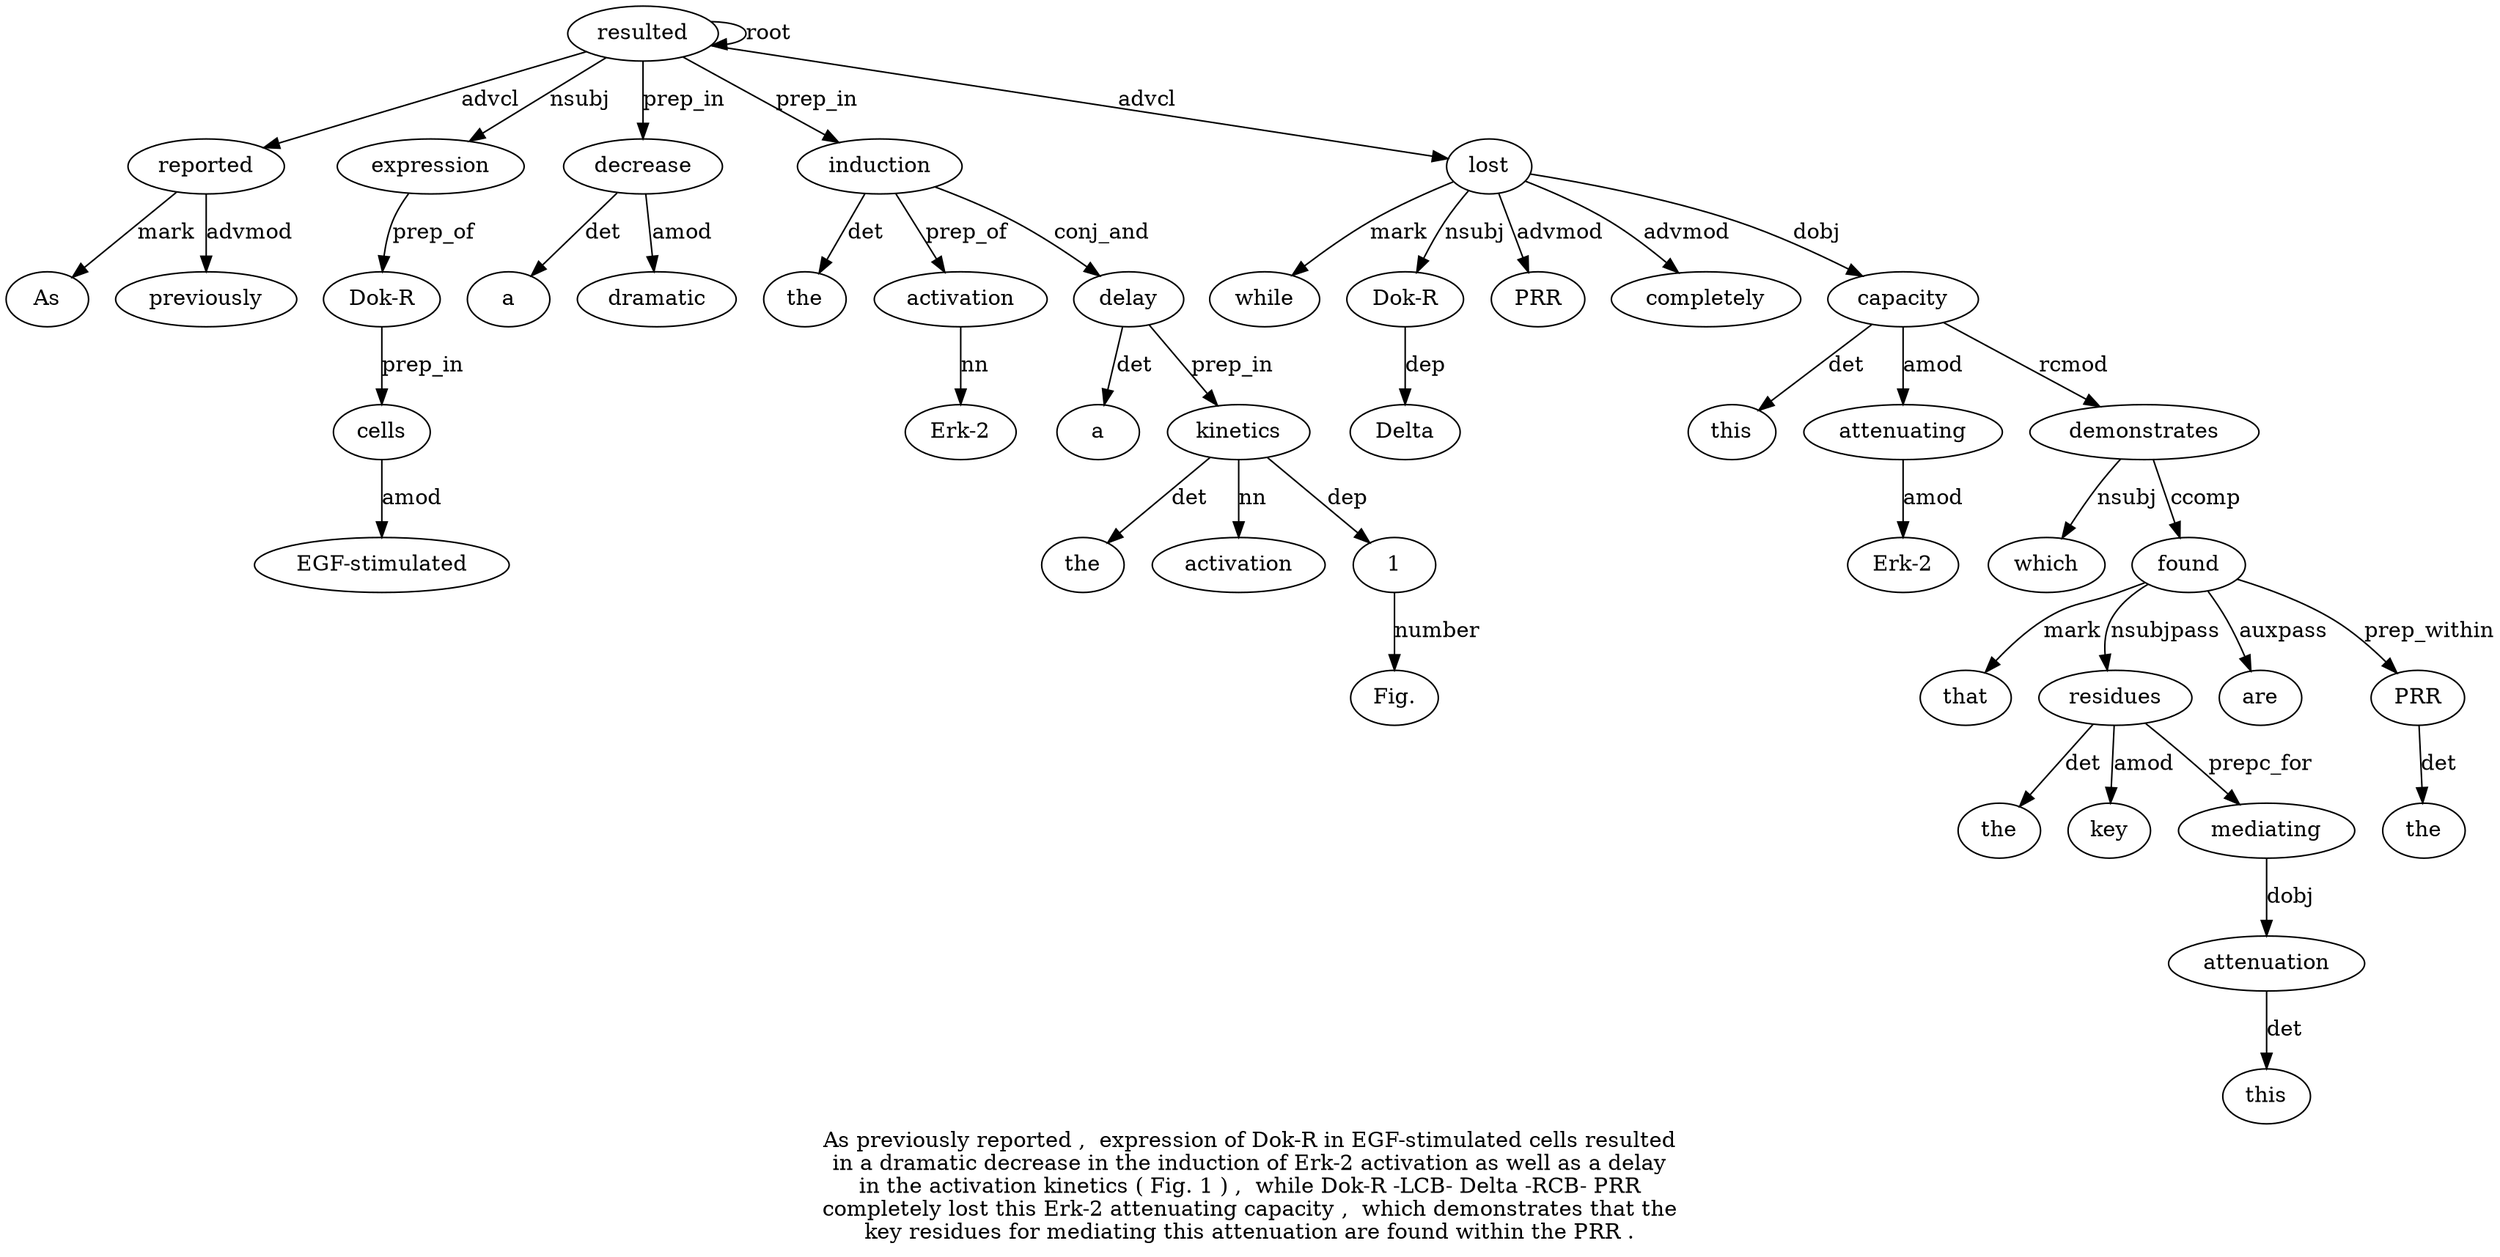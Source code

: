 digraph "As previously reported ,  expression of Dok-R in EGF-stimulated cells resulted in a dramatic decrease in the induction of Erk-2 activation as well as a delay in the activation kinetics ( Fig. 1 ) ,  while Dok-R -LCB- Delta -RCB- PRR completely lost this Erk-2 attenuating capacity ,  which demonstrates that the key residues for mediating this attenuation are found within the PRR ." {
label="As previously reported ,  expression of Dok-R in EGF-stimulated cells resulted
in a dramatic decrease in the induction of Erk-2 activation as well as a delay
in the activation kinetics ( Fig. 1 ) ,  while Dok-R -LCB- Delta -RCB- PRR
completely lost this Erk-2 attenuating capacity ,  which demonstrates that the
key residues for mediating this attenuation are found within the PRR .";
reported3 [style=filled, fillcolor=white, label=reported];
As1 [style=filled, fillcolor=white, label=As];
reported3 -> As1  [label=mark];
previously2 [style=filled, fillcolor=white, label=previously];
reported3 -> previously2  [label=advmod];
resulted11 [style=filled, fillcolor=white, label=resulted];
resulted11 -> reported3  [label=advcl];
expression5 [style=filled, fillcolor=white, label=expression];
resulted11 -> expression5  [label=nsubj];
"Dok-R7" [style=filled, fillcolor=white, label="Dok-R"];
expression5 -> "Dok-R7"  [label=prep_of];
cells10 [style=filled, fillcolor=white, label=cells];
"EGF-stimulated9" [style=filled, fillcolor=white, label="EGF-stimulated"];
cells10 -> "EGF-stimulated9"  [label=amod];
"Dok-R7" -> cells10  [label=prep_in];
resulted11 -> resulted11  [label=root];
decrease15 [style=filled, fillcolor=white, label=decrease];
a13 [style=filled, fillcolor=white, label=a];
decrease15 -> a13  [label=det];
dramatic14 [style=filled, fillcolor=white, label=dramatic];
decrease15 -> dramatic14  [label=amod];
resulted11 -> decrease15  [label=prep_in];
induction18 [style=filled, fillcolor=white, label=induction];
the17 [style=filled, fillcolor=white, label=the];
induction18 -> the17  [label=det];
resulted11 -> induction18  [label=prep_in];
activation21 [style=filled, fillcolor=white, label=activation];
"Erk-20" [style=filled, fillcolor=white, label="Erk-2"];
activation21 -> "Erk-20"  [label=nn];
induction18 -> activation21  [label=prep_of];
delay26 [style=filled, fillcolor=white, label=delay];
a25 [style=filled, fillcolor=white, label=a];
delay26 -> a25  [label=det];
induction18 -> delay26  [label=conj_and];
kinetics30 [style=filled, fillcolor=white, label=kinetics];
the28 [style=filled, fillcolor=white, label=the];
kinetics30 -> the28  [label=det];
activation29 [style=filled, fillcolor=white, label=activation];
kinetics30 -> activation29  [label=nn];
delay26 -> kinetics30  [label=prep_in];
133 [style=filled, fillcolor=white, label=1];
"Fig.32" [style=filled, fillcolor=white, label="Fig."];
133 -> "Fig.32"  [label=number];
kinetics30 -> 133  [label=dep];
lost43 [style=filled, fillcolor=white, label=lost];
while36 [style=filled, fillcolor=white, label=while];
lost43 -> while36  [label=mark];
"Dok-R37" [style=filled, fillcolor=white, label="Dok-R"];
lost43 -> "Dok-R37"  [label=nsubj];
Delta39 [style=filled, fillcolor=white, label=Delta];
"Dok-R37" -> Delta39  [label=dep];
PRR41 [style=filled, fillcolor=white, label=PRR];
lost43 -> PRR41  [label=advmod];
completely42 [style=filled, fillcolor=white, label=completely];
lost43 -> completely42  [label=advmod];
resulted11 -> lost43  [label=advcl];
capacity47 [style=filled, fillcolor=white, label=capacity];
this44 [style=filled, fillcolor=white, label=this];
capacity47 -> this44  [label=det];
attenuating46 [style=filled, fillcolor=white, label=attenuating];
"Erk-245" [style=filled, fillcolor=white, label="Erk-2"];
attenuating46 -> "Erk-245"  [label=amod];
capacity47 -> attenuating46  [label=amod];
lost43 -> capacity47  [label=dobj];
demonstrates50 [style=filled, fillcolor=white, label=demonstrates];
which49 [style=filled, fillcolor=white, label=which];
demonstrates50 -> which49  [label=nsubj];
capacity47 -> demonstrates50  [label=rcmod];
found60 [style=filled, fillcolor=white, label=found];
that51 [style=filled, fillcolor=white, label=that];
found60 -> that51  [label=mark];
residues54 [style=filled, fillcolor=white, label=residues];
the52 [style=filled, fillcolor=white, label=the];
residues54 -> the52  [label=det];
key53 [style=filled, fillcolor=white, label=key];
residues54 -> key53  [label=amod];
found60 -> residues54  [label=nsubjpass];
mediating56 [style=filled, fillcolor=white, label=mediating];
residues54 -> mediating56  [label=prepc_for];
attenuation58 [style=filled, fillcolor=white, label=attenuation];
this57 [style=filled, fillcolor=white, label=this];
attenuation58 -> this57  [label=det];
mediating56 -> attenuation58  [label=dobj];
are59 [style=filled, fillcolor=white, label=are];
found60 -> are59  [label=auxpass];
demonstrates50 -> found60  [label=ccomp];
PRR63 [style=filled, fillcolor=white, label=PRR];
the62 [style=filled, fillcolor=white, label=the];
PRR63 -> the62  [label=det];
found60 -> PRR63  [label=prep_within];
}
